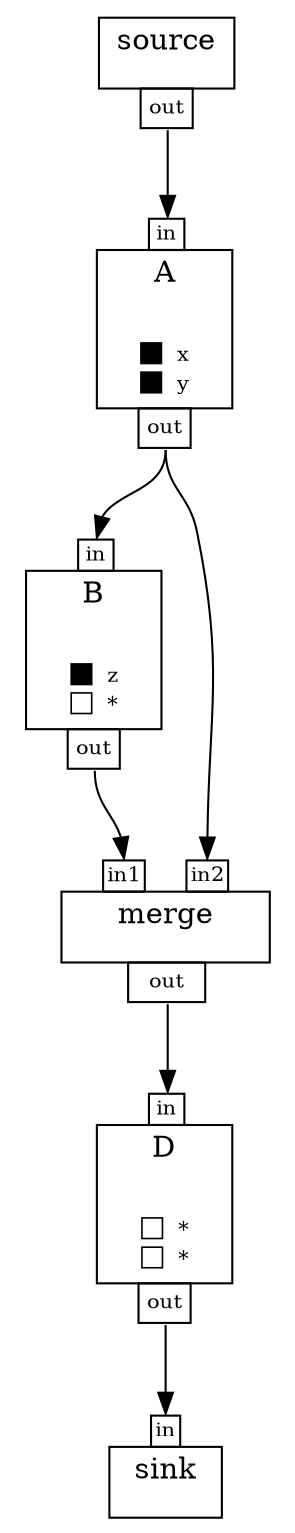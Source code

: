 digraph G{
	rankdir=TB
	filter0 [shape=plaintext label=<
<TABLE BORDER="0" CELLBORDER="0" CELLSPACING="0" CELLPADDING="0"><TR><TD COLSPAN="1" BORDER="1" CELLPADDING="4">source<BR/><FONT POINT-SIZE="10">&nbsp;</FONT></TD></TR><TR><TD COLSPAN="1" BORDER="0"><TABLE BORDER="0" CELLBORDER="0" CELLSPACING="0" CELLPADDING="0"><TR><TD WIDTH="20"></TD><TD BORDER="1" CELLPADDING="3" PORT="out1"><FONT POINT-SIZE="10">out</FONT></TD><TD WIDTH="20"></TD></TR></TABLE></TD></TR></TABLE>
>];
	filter2 [shape=plaintext label=<
<TABLE BORDER="0" CELLBORDER="0" CELLSPACING="0" CELLPADDING="0"><TR><TD WIDTH="20"></TD><TD BORDER="1" CELLPADDING="1" PORT="in3"><FONT POINT-SIZE="10">in</FONT></TD><TD WIDTH="20"></TD></TR><TR><TD COLSPAN="3" BORDER="1" CELLPADDING="4">A<BR/><FONT POINT-SIZE="10">&nbsp;</FONT><BR/><BR/>&#x25A0; <FONT POINT-SIZE="10">x</FONT><BR/>&#x25A0; <FONT POINT-SIZE="10">y</FONT><BR/></TD></TR><TR><TD COLSPAN="3" BORDER="0"><TABLE BORDER="0" CELLBORDER="0" CELLSPACING="0" CELLPADDING="0"><TR><TD WIDTH="20"></TD><TD BORDER="1" CELLPADDING="3" PORT="out4"><FONT POINT-SIZE="10">out</FONT></TD><TD WIDTH="20"></TD></TR></TABLE></TD></TR></TABLE>
>];
	filter5 [shape=plaintext label=<
<TABLE BORDER="0" CELLBORDER="0" CELLSPACING="0" CELLPADDING="0"><TR><TD WIDTH="20"></TD><TD BORDER="1" CELLPADDING="1" PORT="in6"><FONT POINT-SIZE="10">in</FONT></TD><TD WIDTH="20"></TD></TR><TR><TD COLSPAN="3" BORDER="1" CELLPADDING="4">B<BR/><FONT POINT-SIZE="10">&nbsp;</FONT><BR/><BR/>&#x25A0; <FONT POINT-SIZE="10">z</FONT><BR/>&#x25A1; <FONT POINT-SIZE="10">*</FONT><BR/></TD></TR><TR><TD COLSPAN="3" BORDER="0"><TABLE BORDER="0" CELLBORDER="0" CELLSPACING="0" CELLPADDING="0"><TR><TD WIDTH="20"></TD><TD BORDER="1" CELLPADDING="3" PORT="out7"><FONT POINT-SIZE="10">out</FONT></TD><TD WIDTH="20"></TD></TR></TABLE></TD></TR></TABLE>
>];
	filter8 [shape=plaintext label=<
<TABLE BORDER="0" CELLBORDER="0" CELLSPACING="0" CELLPADDING="0"><TR><TD WIDTH="20"></TD><TD BORDER="1" CELLPADDING="1" PORT="in9"><FONT POINT-SIZE="10">in1</FONT></TD><TD WIDTH="20"></TD><TD BORDER="1" CELLPADDING="1" PORT="in10"><FONT POINT-SIZE="10">in2</FONT></TD><TD WIDTH="20"></TD></TR><TR><TD COLSPAN="5" BORDER="1" CELLPADDING="4">merge<BR/><FONT POINT-SIZE="10">&nbsp;</FONT></TD></TR><TR><TD COLSPAN="5" BORDER="0"><TABLE BORDER="0" CELLBORDER="0" CELLSPACING="0" CELLPADDING="0"><TR><TD WIDTH="20"></TD><TD BORDER="1" CELLPADDING="3" PORT="out11"><FONT POINT-SIZE="10">out</FONT></TD><TD WIDTH="20"></TD></TR></TABLE></TD></TR></TABLE>
>];
	filter12 [shape=plaintext label=<
<TABLE BORDER="0" CELLBORDER="0" CELLSPACING="0" CELLPADDING="0"><TR><TD WIDTH="20"></TD><TD BORDER="1" CELLPADDING="1" PORT="in13"><FONT POINT-SIZE="10">in</FONT></TD><TD WIDTH="20"></TD></TR><TR><TD COLSPAN="3" BORDER="1" CELLPADDING="4">D<BR/><FONT POINT-SIZE="10">&nbsp;</FONT><BR/><BR/>&#x25A1; <FONT POINT-SIZE="10">*</FONT><BR/>&#x25A1; <FONT POINT-SIZE="10">*</FONT><BR/></TD></TR><TR><TD COLSPAN="3" BORDER="0"><TABLE BORDER="0" CELLBORDER="0" CELLSPACING="0" CELLPADDING="0"><TR><TD WIDTH="20"></TD><TD BORDER="1" CELLPADDING="3" PORT="out14"><FONT POINT-SIZE="10">out</FONT></TD><TD WIDTH="20"></TD></TR></TABLE></TD></TR></TABLE>
>];
	filter15 [shape=plaintext label=<
<TABLE BORDER="0" CELLBORDER="0" CELLSPACING="0" CELLPADDING="0"><TR><TD WIDTH="20"></TD><TD BORDER="1" CELLPADDING="1" PORT="in16"><FONT POINT-SIZE="10">in</FONT></TD><TD WIDTH="20"></TD></TR><TR><TD COLSPAN="3" BORDER="1" CELLPADDING="4">sink<BR/><FONT POINT-SIZE="10">&nbsp;</FONT></TD></TR></TABLE>
>];
	filter0:out1 -> filter2:in3 [arrowhead="normal", headlabel=<>, fontsize=10, labelangle=45, labeldistance=2.0, ];
	filter2:out4 -> filter5:in6 [arrowhead="normal", headlabel=<>, fontsize=10, labelangle=45, labeldistance=2.0, ];
	filter5:out7 -> filter8:in9 [arrowhead="normal", headlabel=<>, fontsize=10, labelangle=45, labeldistance=2.0, ];
	filter2:out4 -> filter8:in10 [arrowhead="normal", headlabel=<>, fontsize=10, labelangle=45, labeldistance=2.0, ];
	filter8:out11 -> filter12:in13 [arrowhead="normal", headlabel=<>, fontsize=10, labelangle=45, labeldistance=2.0, ];
	filter12:out14 -> filter15:in16 [arrowhead="normal", headlabel=<>, fontsize=10, labelangle=45, labeldistance=2.0, ];
	{rank=source; filter0}
	{rank=sink; filter15}
}
